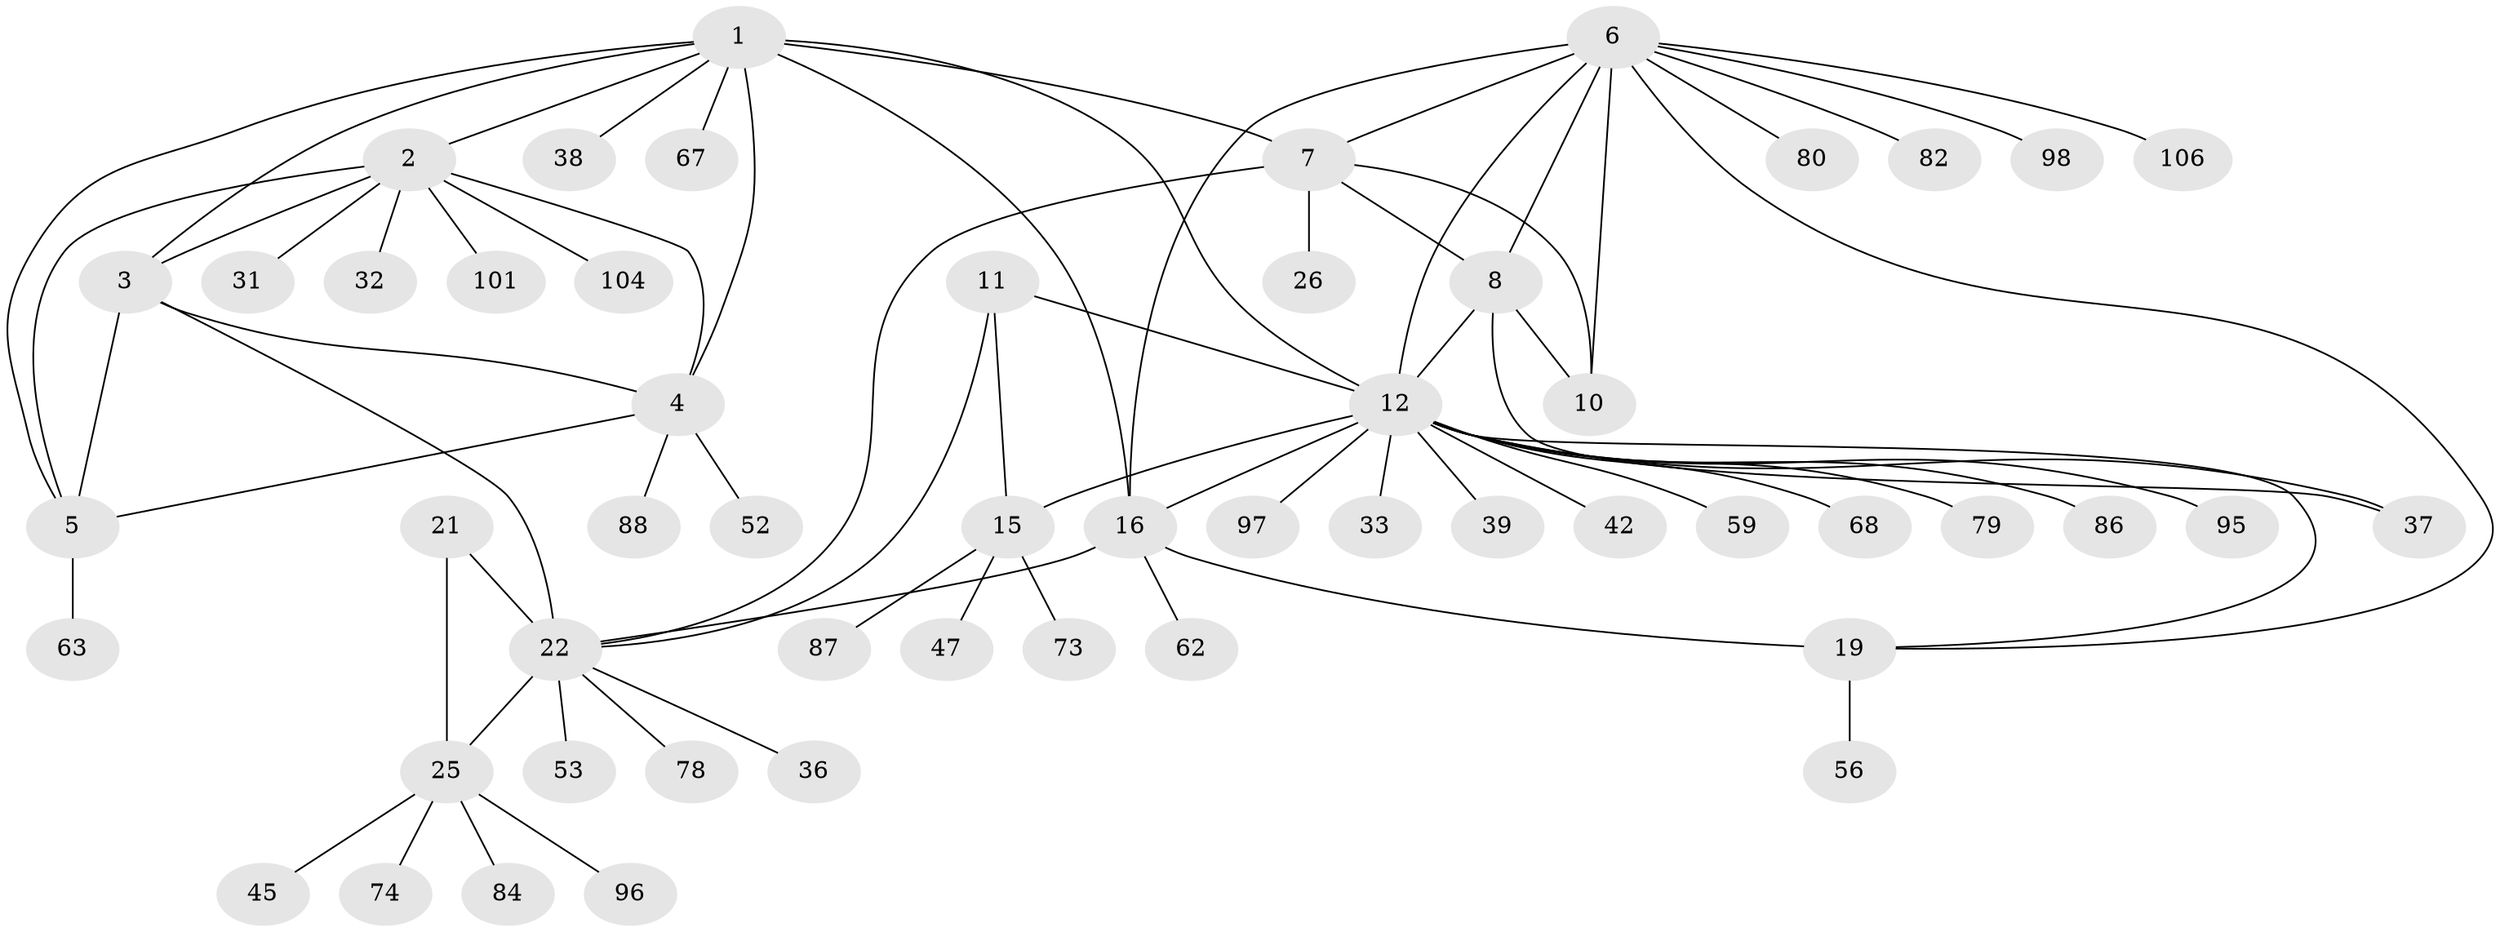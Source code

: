 // original degree distribution, {11: 0.018867924528301886, 8: 0.02830188679245283, 6: 0.07547169811320754, 9: 0.03773584905660377, 7: 0.018867924528301886, 10: 0.018867924528301886, 5: 0.02830188679245283, 4: 0.02830188679245283, 1: 0.5849056603773585, 2: 0.1509433962264151, 3: 0.009433962264150943}
// Generated by graph-tools (version 1.1) at 2025/15/03/09/25 04:15:57]
// undirected, 53 vertices, 73 edges
graph export_dot {
graph [start="1"]
  node [color=gray90,style=filled];
  1 [super="+58"];
  2;
  3 [super="+70"];
  4 [super="+41+27"];
  5 [super="+43+50"];
  6 [super="+20"];
  7 [super="+51+9+81+105"];
  8;
  10 [super="+75"];
  11 [super="+46"];
  12 [super="+18+65+13"];
  15;
  16 [super="+60+17"];
  19 [super="+28+57"];
  21 [super="+30+23"];
  22 [super="+91+24"];
  25;
  26;
  31 [super="+89"];
  32 [super="+54"];
  33 [super="+83+49+61"];
  36;
  37 [super="+44"];
  38 [super="+40"];
  39 [super="+103"];
  42;
  45;
  47 [super="+48"];
  52;
  53 [super="+69"];
  56 [super="+90"];
  59;
  62 [super="+92"];
  63;
  67;
  68;
  73 [super="+85"];
  74;
  78;
  79;
  80;
  82;
  84;
  86;
  87;
  88;
  95;
  96;
  97;
  98;
  101;
  104;
  106;
  1 -- 2;
  1 -- 3;
  1 -- 4;
  1 -- 5;
  1 -- 38;
  1 -- 67;
  1 -- 7 [weight=2];
  1 -- 16;
  1 -- 12;
  2 -- 3;
  2 -- 4;
  2 -- 5;
  2 -- 31;
  2 -- 32;
  2 -- 101;
  2 -- 104;
  3 -- 4;
  3 -- 5;
  3 -- 22;
  4 -- 5;
  4 -- 52;
  4 -- 88;
  5 -- 63;
  6 -- 7 [weight=2];
  6 -- 8;
  6 -- 10;
  6 -- 80;
  6 -- 82;
  6 -- 98;
  6 -- 106;
  6 -- 16 [weight=2];
  6 -- 19;
  6 -- 12;
  7 -- 8 [weight=2];
  7 -- 10 [weight=2];
  7 -- 26;
  7 -- 22 [weight=2];
  8 -- 10;
  8 -- 37;
  8 -- 12;
  11 -- 12 [weight=3];
  11 -- 15;
  11 -- 22;
  12 -- 15 [weight=3];
  12 -- 79;
  12 -- 86;
  12 -- 97;
  12 -- 33;
  12 -- 37;
  12 -- 16 [weight=2];
  12 -- 19;
  12 -- 59;
  12 -- 95;
  12 -- 68;
  12 -- 39;
  12 -- 42;
  15 -- 47;
  15 -- 73;
  15 -- 87;
  16 -- 19 [weight=2];
  16 -- 22;
  16 -- 62;
  19 -- 56;
  21 -- 22 [weight=4];
  21 -- 25 [weight=2];
  22 -- 25 [weight=2];
  22 -- 36;
  22 -- 78;
  22 -- 53;
  25 -- 45;
  25 -- 74;
  25 -- 84;
  25 -- 96;
}
